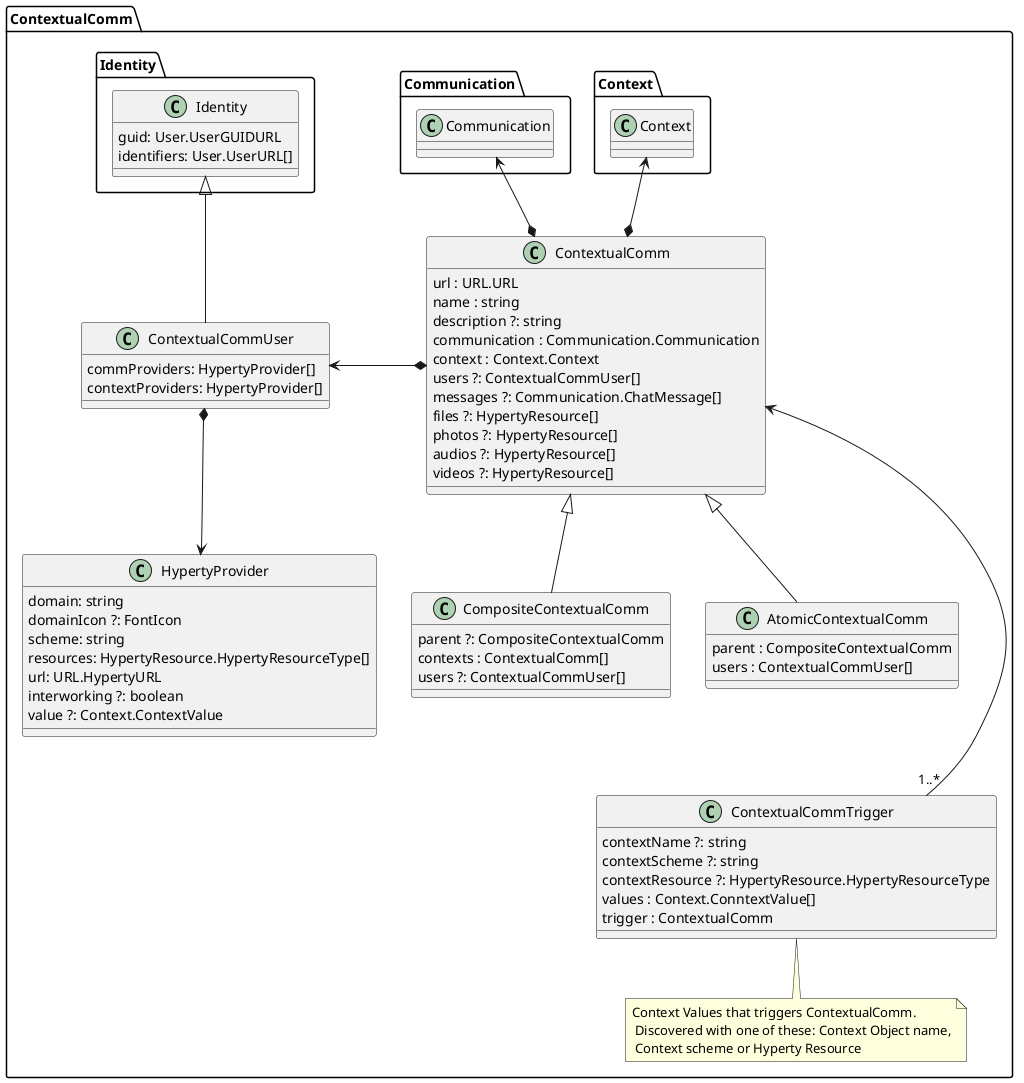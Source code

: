 @startuml "contextual-communication-design.png"

Package ContextualComm {

	class ContextualComm {
	url : URL.URL
	name : string
	description ?: string
	communication : Communication.Communication
	context : Context.Context
	users ?: ContextualCommUser[]
	messages ?: Communication.ChatMessage[]
	files ?: HypertyResource[]
	photos ?: HypertyResource[]
	audios ?: HypertyResource[]
	videos ?: HypertyResource[]
	}

	class ContextualCommTrigger {
	contextName ?: string
	contextScheme ?: string
	contextResource ?: HypertyResource.HypertyResourceType
	values : Context.ConntextValue[]
	trigger : ContextualComm
	}

	note bottom : Context Values that triggers ContextualComm.\n Discovered with one of these: Context Object name,\n Context scheme or Hyperty Resource

	class CompositeContextualComm {
	}

	class AtomicContextualComm {
	parent : CompositeContextualComm
	users : ContextualCommUser[]
	}

	class CompositeContextualComm {
	parent ?: CompositeContextualComm
	contexts : ContextualComm[]
	users ?: ContextualCommUser[]
	}

	class ContextualCommUser {
	commProviders: HypertyProvider[]
	contextProviders: HypertyProvider[]
	}

	class HypertyProvider {
	domain: string
	domainIcon ?: FontIcon
	scheme: string
	resources: HypertyResource.HypertyResourceType[]
	url: URL.HypertyURL
	interworking ?: boolean
	value ?: Context.ContextValue
	}

	class Identity.Identity {
	 guid: User.UserGUIDURL
	 identifiers: User.UserURL[]
	}


	ContextualComm *-left-> ContextualCommUser

	ContextualComm *-up-> Context.Context

	ContextualComm *-up-> Communication.Communication

	ContextualCommUser -up-|> Identity.Identity

	ContextualCommUser *-down-> HypertyProvider

	CompositeContextualComm -up-|> ContextualComm

	AtomicContextualComm -up-|> ContextualComm

	ContextualComm <---"1..*" ContextualCommTrigger
}

@enduml
